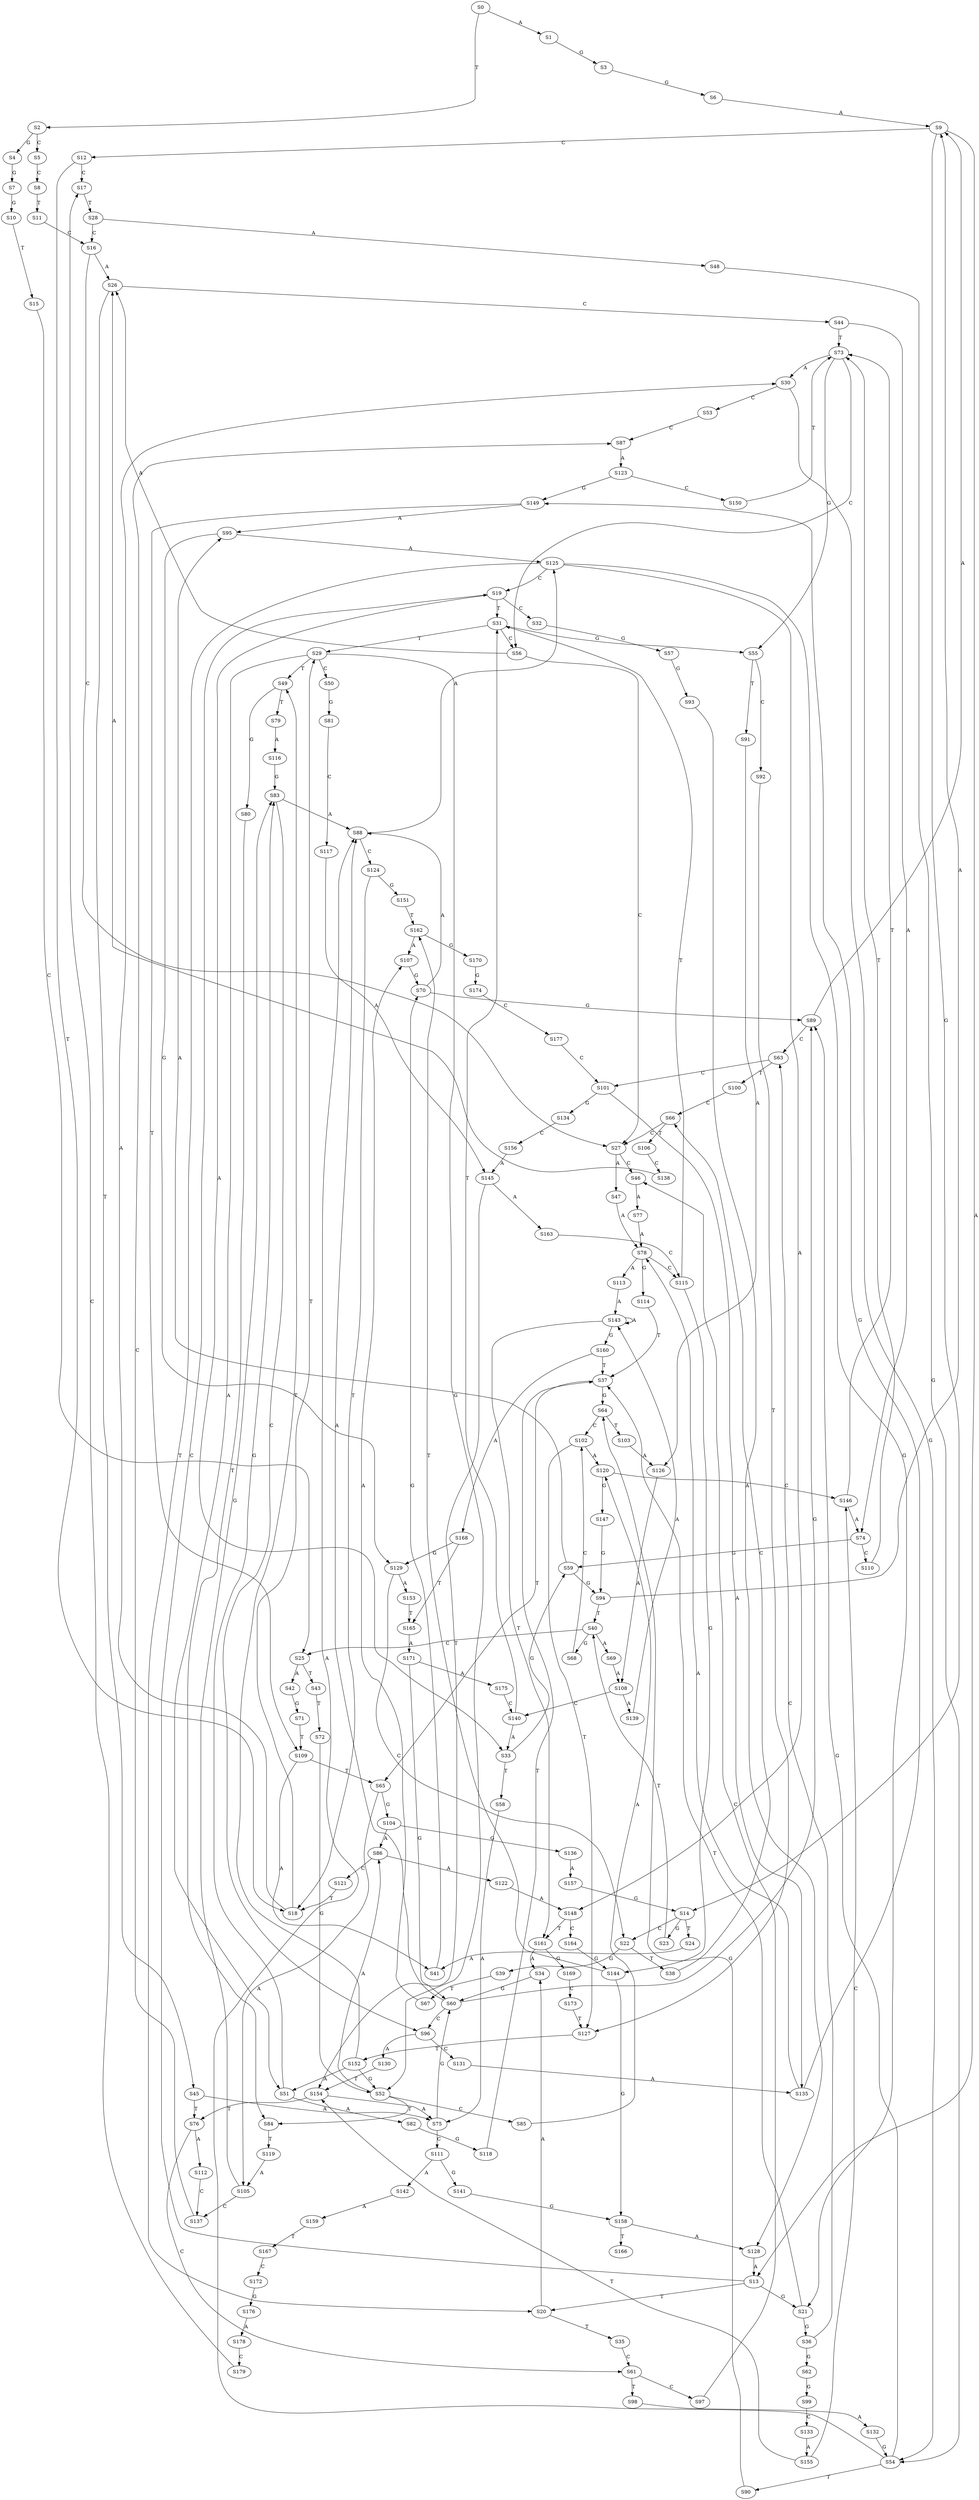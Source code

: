 strict digraph  {
	S0 -> S1 [ label = A ];
	S0 -> S2 [ label = T ];
	S1 -> S3 [ label = G ];
	S2 -> S4 [ label = G ];
	S2 -> S5 [ label = C ];
	S3 -> S6 [ label = G ];
	S4 -> S7 [ label = G ];
	S5 -> S8 [ label = C ];
	S6 -> S9 [ label = A ];
	S7 -> S10 [ label = G ];
	S8 -> S11 [ label = T ];
	S9 -> S12 [ label = C ];
	S9 -> S13 [ label = A ];
	S9 -> S14 [ label = G ];
	S10 -> S15 [ label = T ];
	S11 -> S16 [ label = C ];
	S12 -> S17 [ label = C ];
	S12 -> S18 [ label = T ];
	S13 -> S19 [ label = C ];
	S13 -> S20 [ label = T ];
	S13 -> S21 [ label = G ];
	S14 -> S22 [ label = C ];
	S14 -> S23 [ label = G ];
	S14 -> S24 [ label = T ];
	S15 -> S25 [ label = C ];
	S16 -> S26 [ label = A ];
	S16 -> S27 [ label = C ];
	S17 -> S28 [ label = T ];
	S18 -> S29 [ label = T ];
	S18 -> S30 [ label = A ];
	S19 -> S31 [ label = T ];
	S19 -> S32 [ label = C ];
	S19 -> S33 [ label = A ];
	S20 -> S34 [ label = A ];
	S20 -> S35 [ label = T ];
	S21 -> S36 [ label = G ];
	S21 -> S37 [ label = T ];
	S22 -> S38 [ label = T ];
	S22 -> S39 [ label = G ];
	S23 -> S40 [ label = T ];
	S24 -> S41 [ label = A ];
	S25 -> S42 [ label = A ];
	S25 -> S43 [ label = T ];
	S26 -> S44 [ label = C ];
	S26 -> S45 [ label = T ];
	S27 -> S46 [ label = C ];
	S27 -> S47 [ label = A ];
	S28 -> S48 [ label = A ];
	S28 -> S16 [ label = C ];
	S29 -> S49 [ label = T ];
	S29 -> S50 [ label = C ];
	S29 -> S51 [ label = A ];
	S29 -> S52 [ label = G ];
	S30 -> S53 [ label = C ];
	S30 -> S54 [ label = G ];
	S31 -> S55 [ label = G ];
	S31 -> S29 [ label = T ];
	S31 -> S56 [ label = C ];
	S32 -> S57 [ label = G ];
	S33 -> S58 [ label = T ];
	S33 -> S59 [ label = G ];
	S34 -> S60 [ label = G ];
	S35 -> S61 [ label = C ];
	S36 -> S62 [ label = G ];
	S36 -> S63 [ label = C ];
	S37 -> S64 [ label = G ];
	S37 -> S65 [ label = T ];
	S38 -> S66 [ label = C ];
	S39 -> S67 [ label = T ];
	S40 -> S68 [ label = G ];
	S40 -> S25 [ label = C ];
	S40 -> S69 [ label = A ];
	S41 -> S70 [ label = G ];
	S42 -> S71 [ label = G ];
	S43 -> S72 [ label = T ];
	S44 -> S73 [ label = T ];
	S44 -> S74 [ label = A ];
	S45 -> S75 [ label = A ];
	S45 -> S76 [ label = T ];
	S46 -> S77 [ label = A ];
	S47 -> S78 [ label = A ];
	S48 -> S54 [ label = G ];
	S49 -> S79 [ label = T ];
	S49 -> S80 [ label = G ];
	S50 -> S81 [ label = G ];
	S51 -> S82 [ label = A ];
	S51 -> S83 [ label = G ];
	S52 -> S84 [ label = T ];
	S52 -> S85 [ label = C ];
	S52 -> S86 [ label = A ];
	S53 -> S87 [ label = C ];
	S54 -> S88 [ label = A ];
	S54 -> S89 [ label = G ];
	S54 -> S90 [ label = T ];
	S55 -> S91 [ label = T ];
	S55 -> S92 [ label = C ];
	S56 -> S27 [ label = C ];
	S56 -> S26 [ label = A ];
	S57 -> S93 [ label = G ];
	S58 -> S75 [ label = A ];
	S59 -> S94 [ label = G ];
	S59 -> S95 [ label = A ];
	S60 -> S89 [ label = G ];
	S60 -> S96 [ label = C ];
	S60 -> S88 [ label = A ];
	S61 -> S97 [ label = C ];
	S61 -> S98 [ label = T ];
	S62 -> S99 [ label = G ];
	S63 -> S100 [ label = T ];
	S63 -> S101 [ label = C ];
	S64 -> S102 [ label = C ];
	S64 -> S103 [ label = T ];
	S65 -> S104 [ label = G ];
	S65 -> S105 [ label = A ];
	S66 -> S106 [ label = T ];
	S66 -> S27 [ label = C ];
	S67 -> S107 [ label = A ];
	S68 -> S102 [ label = C ];
	S69 -> S108 [ label = A ];
	S70 -> S88 [ label = A ];
	S70 -> S89 [ label = G ];
	S71 -> S109 [ label = T ];
	S72 -> S52 [ label = G ];
	S73 -> S56 [ label = C ];
	S73 -> S30 [ label = A ];
	S73 -> S55 [ label = G ];
	S74 -> S110 [ label = C ];
	S74 -> S59 [ label = G ];
	S75 -> S60 [ label = G ];
	S75 -> S111 [ label = C ];
	S76 -> S61 [ label = C ];
	S76 -> S112 [ label = A ];
	S77 -> S78 [ label = A ];
	S78 -> S113 [ label = A ];
	S78 -> S114 [ label = G ];
	S78 -> S115 [ label = C ];
	S79 -> S116 [ label = A ];
	S80 -> S84 [ label = T ];
	S81 -> S117 [ label = C ];
	S82 -> S118 [ label = G ];
	S83 -> S88 [ label = A ];
	S83 -> S96 [ label = C ];
	S84 -> S119 [ label = T ];
	S85 -> S120 [ label = A ];
	S86 -> S121 [ label = C ];
	S86 -> S122 [ label = A ];
	S87 -> S123 [ label = A ];
	S88 -> S124 [ label = C ];
	S88 -> S125 [ label = A ];
	S89 -> S63 [ label = C ];
	S89 -> S9 [ label = A ];
	S90 -> S64 [ label = G ];
	S91 -> S126 [ label = A ];
	S92 -> S127 [ label = T ];
	S93 -> S128 [ label = A ];
	S94 -> S9 [ label = A ];
	S94 -> S40 [ label = T ];
	S95 -> S125 [ label = A ];
	S95 -> S129 [ label = G ];
	S96 -> S130 [ label = A ];
	S96 -> S131 [ label = C ];
	S97 -> S46 [ label = C ];
	S98 -> S132 [ label = A ];
	S99 -> S133 [ label = C ];
	S100 -> S66 [ label = C ];
	S101 -> S134 [ label = G ];
	S101 -> S135 [ label = A ];
	S102 -> S127 [ label = T ];
	S102 -> S120 [ label = A ];
	S103 -> S126 [ label = A ];
	S104 -> S136 [ label = G ];
	S104 -> S86 [ label = A ];
	S105 -> S83 [ label = G ];
	S105 -> S137 [ label = C ];
	S106 -> S138 [ label = C ];
	S107 -> S70 [ label = G ];
	S108 -> S139 [ label = A ];
	S108 -> S140 [ label = C ];
	S109 -> S65 [ label = T ];
	S109 -> S41 [ label = A ];
	S110 -> S73 [ label = T ];
	S111 -> S141 [ label = G ];
	S111 -> S142 [ label = A ];
	S112 -> S137 [ label = C ];
	S113 -> S143 [ label = A ];
	S114 -> S37 [ label = T ];
	S115 -> S144 [ label = G ];
	S115 -> S31 [ label = T ];
	S116 -> S83 [ label = G ];
	S117 -> S145 [ label = A ];
	S118 -> S37 [ label = T ];
	S119 -> S105 [ label = A ];
	S120 -> S146 [ label = C ];
	S120 -> S147 [ label = G ];
	S121 -> S18 [ label = T ];
	S122 -> S148 [ label = A ];
	S123 -> S149 [ label = G ];
	S123 -> S150 [ label = C ];
	S124 -> S151 [ label = G ];
	S124 -> S18 [ label = T ];
	S125 -> S21 [ label = G ];
	S125 -> S19 [ label = C ];
	S125 -> S20 [ label = T ];
	S125 -> S148 [ label = A ];
	S126 -> S108 [ label = A ];
	S127 -> S152 [ label = T ];
	S128 -> S13 [ label = A ];
	S129 -> S22 [ label = C ];
	S129 -> S153 [ label = A ];
	S130 -> S154 [ label = T ];
	S131 -> S135 [ label = A ];
	S132 -> S54 [ label = G ];
	S133 -> S155 [ label = A ];
	S134 -> S156 [ label = C ];
	S135 -> S149 [ label = G ];
	S135 -> S78 [ label = A ];
	S136 -> S157 [ label = A ];
	S137 -> S87 [ label = C ];
	S138 -> S26 [ label = A ];
	S139 -> S143 [ label = A ];
	S140 -> S33 [ label = A ];
	S140 -> S31 [ label = T ];
	S141 -> S158 [ label = G ];
	S142 -> S159 [ label = A ];
	S143 -> S160 [ label = G ];
	S143 -> S161 [ label = T ];
	S143 -> S143 [ label = A ];
	S144 -> S162 [ label = T ];
	S144 -> S158 [ label = G ];
	S145 -> S154 [ label = T ];
	S145 -> S163 [ label = A ];
	S146 -> S73 [ label = T ];
	S146 -> S74 [ label = A ];
	S147 -> S94 [ label = G ];
	S148 -> S164 [ label = C ];
	S148 -> S161 [ label = T ];
	S149 -> S95 [ label = A ];
	S149 -> S109 [ label = T ];
	S150 -> S73 [ label = T ];
	S151 -> S162 [ label = T ];
	S152 -> S49 [ label = T ];
	S152 -> S51 [ label = A ];
	S152 -> S52 [ label = G ];
	S153 -> S165 [ label = T ];
	S154 -> S75 [ label = A ];
	S154 -> S76 [ label = T ];
	S155 -> S146 [ label = C ];
	S155 -> S154 [ label = T ];
	S156 -> S145 [ label = A ];
	S157 -> S14 [ label = G ];
	S158 -> S166 [ label = T ];
	S158 -> S128 [ label = A ];
	S159 -> S167 [ label = T ];
	S160 -> S37 [ label = T ];
	S160 -> S168 [ label = A ];
	S161 -> S169 [ label = G ];
	S161 -> S34 [ label = A ];
	S162 -> S107 [ label = A ];
	S162 -> S170 [ label = G ];
	S163 -> S115 [ label = C ];
	S164 -> S144 [ label = G ];
	S165 -> S171 [ label = A ];
	S167 -> S172 [ label = C ];
	S168 -> S165 [ label = T ];
	S168 -> S129 [ label = G ];
	S169 -> S173 [ label = C ];
	S170 -> S174 [ label = G ];
	S171 -> S60 [ label = G ];
	S171 -> S175 [ label = A ];
	S172 -> S176 [ label = G ];
	S173 -> S127 [ label = T ];
	S174 -> S177 [ label = C ];
	S175 -> S140 [ label = C ];
	S176 -> S178 [ label = A ];
	S177 -> S101 [ label = C ];
	S178 -> S179 [ label = C ];
	S179 -> S17 [ label = C ];
}
